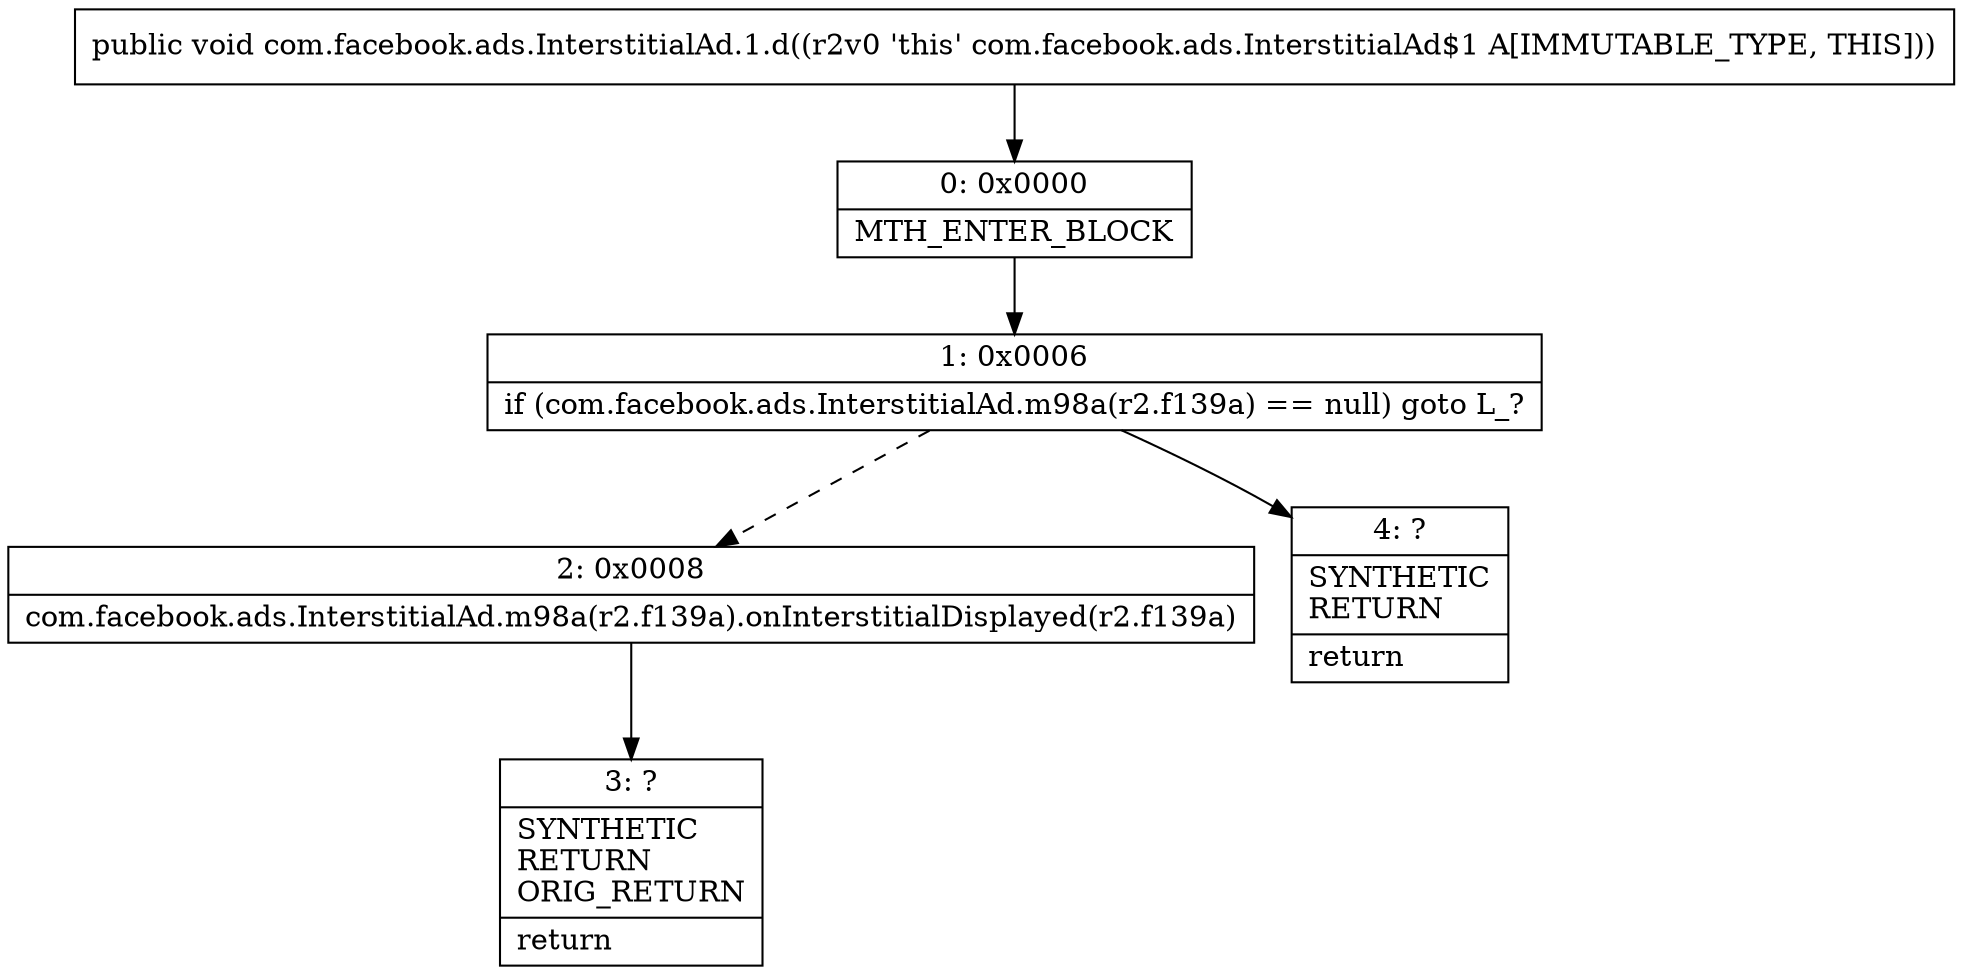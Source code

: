 digraph "CFG forcom.facebook.ads.InterstitialAd.1.d()V" {
Node_0 [shape=record,label="{0\:\ 0x0000|MTH_ENTER_BLOCK\l}"];
Node_1 [shape=record,label="{1\:\ 0x0006|if (com.facebook.ads.InterstitialAd.m98a(r2.f139a) == null) goto L_?\l}"];
Node_2 [shape=record,label="{2\:\ 0x0008|com.facebook.ads.InterstitialAd.m98a(r2.f139a).onInterstitialDisplayed(r2.f139a)\l}"];
Node_3 [shape=record,label="{3\:\ ?|SYNTHETIC\lRETURN\lORIG_RETURN\l|return\l}"];
Node_4 [shape=record,label="{4\:\ ?|SYNTHETIC\lRETURN\l|return\l}"];
MethodNode[shape=record,label="{public void com.facebook.ads.InterstitialAd.1.d((r2v0 'this' com.facebook.ads.InterstitialAd$1 A[IMMUTABLE_TYPE, THIS])) }"];
MethodNode -> Node_0;
Node_0 -> Node_1;
Node_1 -> Node_2[style=dashed];
Node_1 -> Node_4;
Node_2 -> Node_3;
}

